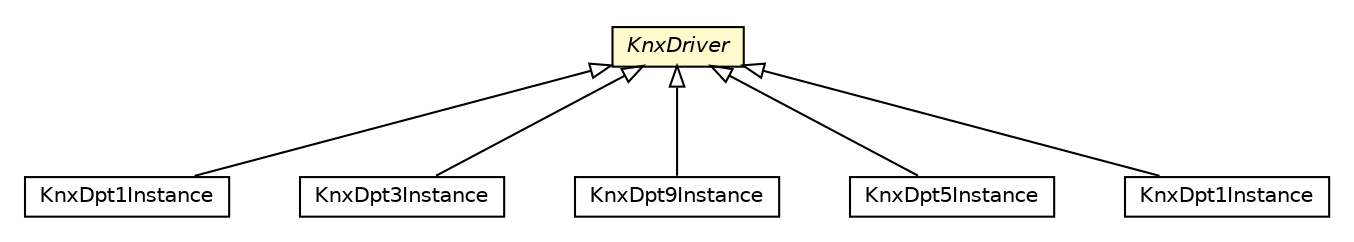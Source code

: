 #!/usr/local/bin/dot
#
# Class diagram 
# Generated by UMLGraph version R5_6-24-gf6e263 (http://www.umlgraph.org/)
#

digraph G {
	edge [fontname="Helvetica",fontsize=10,labelfontname="Helvetica",labelfontsize=10];
	node [fontname="Helvetica",fontsize=10,shape=plaintext];
	nodesep=0.25;
	ranksep=0.5;
	// org.universAAL.lddi.knx.interfaces.KnxDriver
	c4854648 [label=<<table title="org.universAAL.lddi.knx.interfaces.KnxDriver" border="0" cellborder="1" cellspacing="0" cellpadding="2" port="p" bgcolor="lemonChiffon" href="./KnxDriver.html">
		<tr><td><table border="0" cellspacing="0" cellpadding="1">
<tr><td align="center" balign="center"><font face="Helvetica-Oblique"> KnxDriver </font></td></tr>
		</table></td></tr>
		</table>>, URL="./KnxDriver.html", fontname="Helvetica", fontcolor="black", fontsize=10.0];
	// org.universAAL.lddi.knx.driver.KnxDpt1Instance
	c4854663 [label=<<table title="org.universAAL.lddi.knx.driver.KnxDpt1Instance" border="0" cellborder="1" cellspacing="0" cellpadding="2" port="p" href="../driver/KnxDpt1Instance.html">
		<tr><td><table border="0" cellspacing="0" cellpadding="1">
<tr><td align="center" balign="center"> KnxDpt1Instance </td></tr>
		</table></td></tr>
		</table>>, URL="../driver/KnxDpt1Instance.html", fontname="Helvetica", fontcolor="black", fontsize=10.0];
	// org.universAAL.lddi.knx.driver.KnxDpt3Instance
	c4854664 [label=<<table title="org.universAAL.lddi.knx.driver.KnxDpt3Instance" border="0" cellborder="1" cellspacing="0" cellpadding="2" port="p" href="../driver/KnxDpt3Instance.html">
		<tr><td><table border="0" cellspacing="0" cellpadding="1">
<tr><td align="center" balign="center"> KnxDpt3Instance </td></tr>
		</table></td></tr>
		</table>>, URL="../driver/KnxDpt3Instance.html", fontname="Helvetica", fontcolor="black", fontsize=10.0];
	// org.universAAL.lddi.knx.driver.KnxDpt9Instance
	c4854667 [label=<<table title="org.universAAL.lddi.knx.driver.KnxDpt9Instance" border="0" cellborder="1" cellspacing="0" cellpadding="2" port="p" href="../driver/KnxDpt9Instance.html">
		<tr><td><table border="0" cellspacing="0" cellpadding="1">
<tr><td align="center" balign="center"> KnxDpt9Instance </td></tr>
		</table></td></tr>
		</table>>, URL="../driver/KnxDpt9Instance.html", fontname="Helvetica", fontcolor="black", fontsize=10.0];
	// org.universAAL.lddi.knx.driver.KnxDpt5Instance
	c4854669 [label=<<table title="org.universAAL.lddi.knx.driver.KnxDpt5Instance" border="0" cellborder="1" cellspacing="0" cellpadding="2" port="p" href="../driver/KnxDpt5Instance.html">
		<tr><td><table border="0" cellspacing="0" cellpadding="1">
<tr><td align="center" balign="center"> KnxDpt5Instance </td></tr>
		</table></td></tr>
		</table>>, URL="../driver/KnxDpt5Instance.html", fontname="Helvetica", fontcolor="black", fontsize=10.0];
	// org.universAAL.lddi.knx.refinementdriver.dpt1.activityhub.KnxDpt1Instance
	c4854680 [label=<<table title="org.universAAL.lddi.knx.refinementdriver.dpt1.activityhub.KnxDpt1Instance" border="0" cellborder="1" cellspacing="0" cellpadding="2" port="p" href="../refinementdriver/dpt1/activityhub/KnxDpt1Instance.html">
		<tr><td><table border="0" cellspacing="0" cellpadding="1">
<tr><td align="center" balign="center"> KnxDpt1Instance </td></tr>
		</table></td></tr>
		</table>>, URL="../refinementdriver/dpt1/activityhub/KnxDpt1Instance.html", fontname="Helvetica", fontcolor="black", fontsize=10.0];
	//org.universAAL.lddi.knx.driver.KnxDpt1Instance extends org.universAAL.lddi.knx.interfaces.KnxDriver
	c4854648:p -> c4854663:p [dir=back,arrowtail=empty];
	//org.universAAL.lddi.knx.driver.KnxDpt3Instance extends org.universAAL.lddi.knx.interfaces.KnxDriver
	c4854648:p -> c4854664:p [dir=back,arrowtail=empty];
	//org.universAAL.lddi.knx.driver.KnxDpt9Instance extends org.universAAL.lddi.knx.interfaces.KnxDriver
	c4854648:p -> c4854667:p [dir=back,arrowtail=empty];
	//org.universAAL.lddi.knx.driver.KnxDpt5Instance extends org.universAAL.lddi.knx.interfaces.KnxDriver
	c4854648:p -> c4854669:p [dir=back,arrowtail=empty];
	//org.universAAL.lddi.knx.refinementdriver.dpt1.activityhub.KnxDpt1Instance extends org.universAAL.lddi.knx.interfaces.KnxDriver
	c4854648:p -> c4854680:p [dir=back,arrowtail=empty];
}

